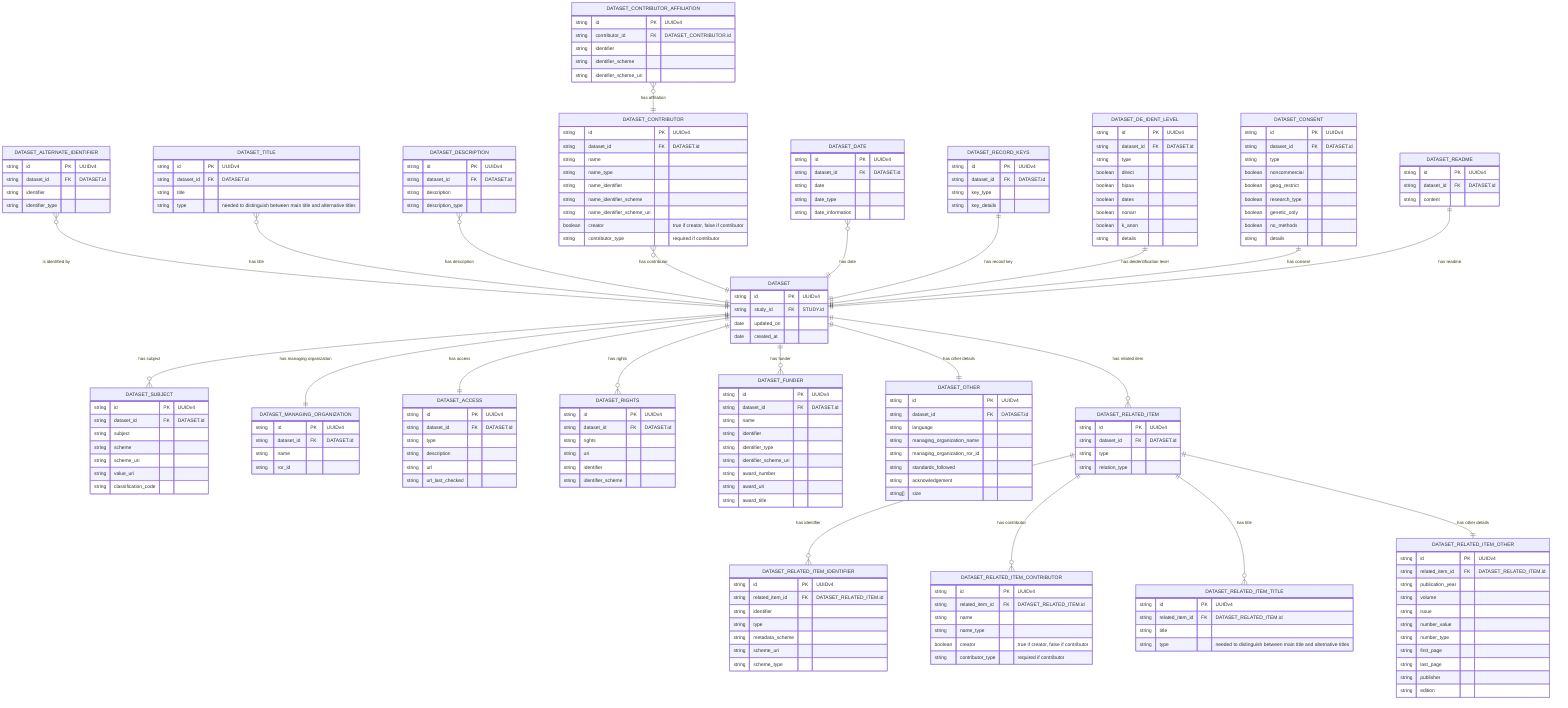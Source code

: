 erDiagram
    DATASET {
        string id PK "UUIDv4"
        string study_id FK "STUDY.id"
        date updated_on
        date created_at
    }

      DATASET_ALTERNATE_IDENTIFIER {
        string id PK "UUIDv4"
        string dataset_id FK "DATASET.id"
        string identifier
        string identifier_type
    }

    DATASET_TITLE {
        string id PK "UUIDv4"
        string dataset_id FK "DATASET.id"
        string title
        string type "needed to distinguish between main title and alternative titles"
    }

    DATASET_CONTRIBUTOR {
        string id PK "UUIDv4"
        string dataset_id FK "DATASET.id"
        string name
        string name_type
        string name_identifier
        string name_identifier_scheme
        string name_identifier_scheme_uri
        boolean creator "true if creator, false if contributor"
        string contributor_type "required if contributor"
    }

    DATASET_CONTRIBUTOR_AFFILIATION {
        string id PK "UUIDv4"
        string contributor_id FK "DATASET_CONTRIBUTOR.id"
        string identifier 
        string identifier_scheme
        string identifier_scheme_uri
    }

    DATASET_DATE {
        string id PK "UUIDv4"
        string dataset_id FK "DATASET.id"
        string date
        string date_type
        string date_information
    }

    DATASET_RECORD_KEYS {
        string id PK "UUIDv4"
        string dataset_id FK "DATASET.id"
        string key_type
        string key_details
    }

    DATASET_DE_IDENT_LEVEL {
        string id PK "UUIDv4"
        string dataset_id FK "DATASET.id"
        string type
        boolean direct
        boolean hipaa
        boolean dates
        boolean nonarr
        boolean k_anon
        string details
    }

    DATASET_CONSENT {
        string id PK "UUIDv4"
        string dataset_id FK "DATASET.id"
        string type
        boolean noncommercial
        boolean geog_restrict
        boolean research_type
        boolean genetic_only
        boolean no_methods
        string details
    }

    DATASET_README {
        string id PK "UUIDv4"
        string dataset_id FK "DATASET.id"
        string content
    }

    DATASET_DESCRIPTION {
        string id PK "UUIDv4"
        string dataset_id FK "DATASET.id"
        string description
        string description_type
    }

    DATASET_SUBJECT {
        string id PK "UUIDv4"
        string dataset_id FK "DATASET.id"
        string subject
        string scheme
        string scheme_uri
        string value_uri
        string classification_code
    }

    DATASET_MANAGING_ORGANIZATION {
        string id PK "UUIDv4"
        string dataset_id FK "DATASET.id"
        string name
        string ror_id
    }

    DATASET_ACCESS {
        string id PK "UUIDv4"
        string dataset_id FK "DATASET.id"
        string type
        string description
        string url
        string url_last_checked
    }

    DATASET_RIGHTS {
        string id PK "UUIDv4"
        string dataset_id FK "DATASET.id"
        string rights
        string uri
        string identifier
        string identifier_scheme
    }

    DATASET_FUNDER {
        string id PK "UUIDv4"
        string dataset_id FK "DATASET.id"
        string name
        string identifier
        string identifier_type
        string identifier_scheme_uri
        string award_number
        string award_uri
        string award_title
    }

     DATASET_OTHER {
        string id PK "UUIDv4"
        string dataset_id FK "DATASET.id"
        string language
        string managing_organization_name
        string managing_organization_ror_id
        string standards_followed
        string acknowledgement
        string[] size
    }

    DATASET_RELATED_ITEM {
        string id PK "UUIDv4"
        string dataset_id FK "DATASET.id"
        string type
        string relation_type
    }

    DATASET_RELATED_ITEM_IDENTIFIER {
        string id PK "UUIDv4"
        string related_item_id FK "DATASET_RELATED_ITEM.id"
        string identifier
        string type
        string metadata_scheme
        string scheme_uri
        string scheme_type
    }

    DATASET_RELATED_ITEM_CONTRIBUTOR {
        string id PK "UUIDv4"
        string related_item_id FK "DATASET_RELATED_ITEM.id"
        string name
        string name_type
        boolean creator "true if creator, false if contributor"
        string contributor_type "required if contributor"
    }

    DATASET_RELATED_ITEM_TITLE {
        string id PK "UUIDv4"
        string related_item_id FK "DATASET_RELATED_ITEM.id"
        string title
        string type "needed to distinguish between main title and alternative titles"
    }

    DATASET_RELATED_ITEM_OTHER {
        string id PK "UUIDv4"
        string related_item_id FK "DATASET_RELATED_ITEM.id"
        string publication_year
        string volume
        string issue
        string number_value
        string number_type
        string first_page
        string last_page
        string publisher
        string edition
    }

    DATASET_ALTERNATE_IDENTIFIER }o--|| DATASET : "is identified by"
    DATASET_TITLE }o--|| DATASET : "has title"
    DATASET_DESCRIPTION }o--|| DATASET : "has description"
    DATASET_CONTRIBUTOR }o--|| DATASET : "has contributor"
    DATASET_CONTRIBUTOR_AFFILIATION }o--|| DATASET_CONTRIBUTOR : "has affiliation"
    DATASET_DATE }o--|| DATASET : "has date"
    DATASET_RECORD_KEYS ||--|| DATASET : "has record key"
    DATASET_DE_IDENT_LEVEL ||--|| DATASET : "has deidentification level"
    DATASET_CONSENT ||--|| DATASET : "has consent"
    DATASET_README ||--|| DATASET : "has readme"

    DATASET ||--o{ DATASET_SUBJECT : "has subject"
    DATASET ||--|| DATASET_MANAGING_ORGANIZATION : "has managing organization"
    DATASET ||--|| DATASET_ACCESS : "has access"
    DATASET ||--o{ DATASET_RIGHTS : "has rights"
    DATASET ||--o{ DATASET_FUNDER : "has funder"
    DATASET ||--|| DATASET_OTHER : "has other details"
    DATASET ||--o{ DATASET_RELATED_ITEM : "has related item"


    DATASET_RELATED_ITEM ||--o{ DATASET_RELATED_ITEM_IDENTIFIER : "has identifier"
    DATASET_RELATED_ITEM ||--o{ DATASET_RELATED_ITEM_CONTRIBUTOR : "has contributor"
    DATASET_RELATED_ITEM ||--o{ DATASET_RELATED_ITEM_TITLE : "has title"
    DATASET_RELATED_ITEM ||--|| DATASET_RELATED_ITEM_OTHER : "has other details"